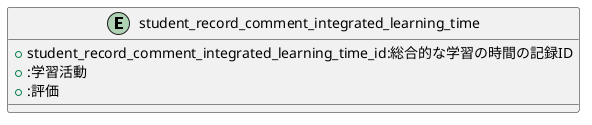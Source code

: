 @startuml

entity "student_record_comment_integrated_learning_time"{
    + student_record_comment_integrated_learning_time_id:総合的な学習の時間の記録ID
    + :学習活動
    + :評価
}

@enduml